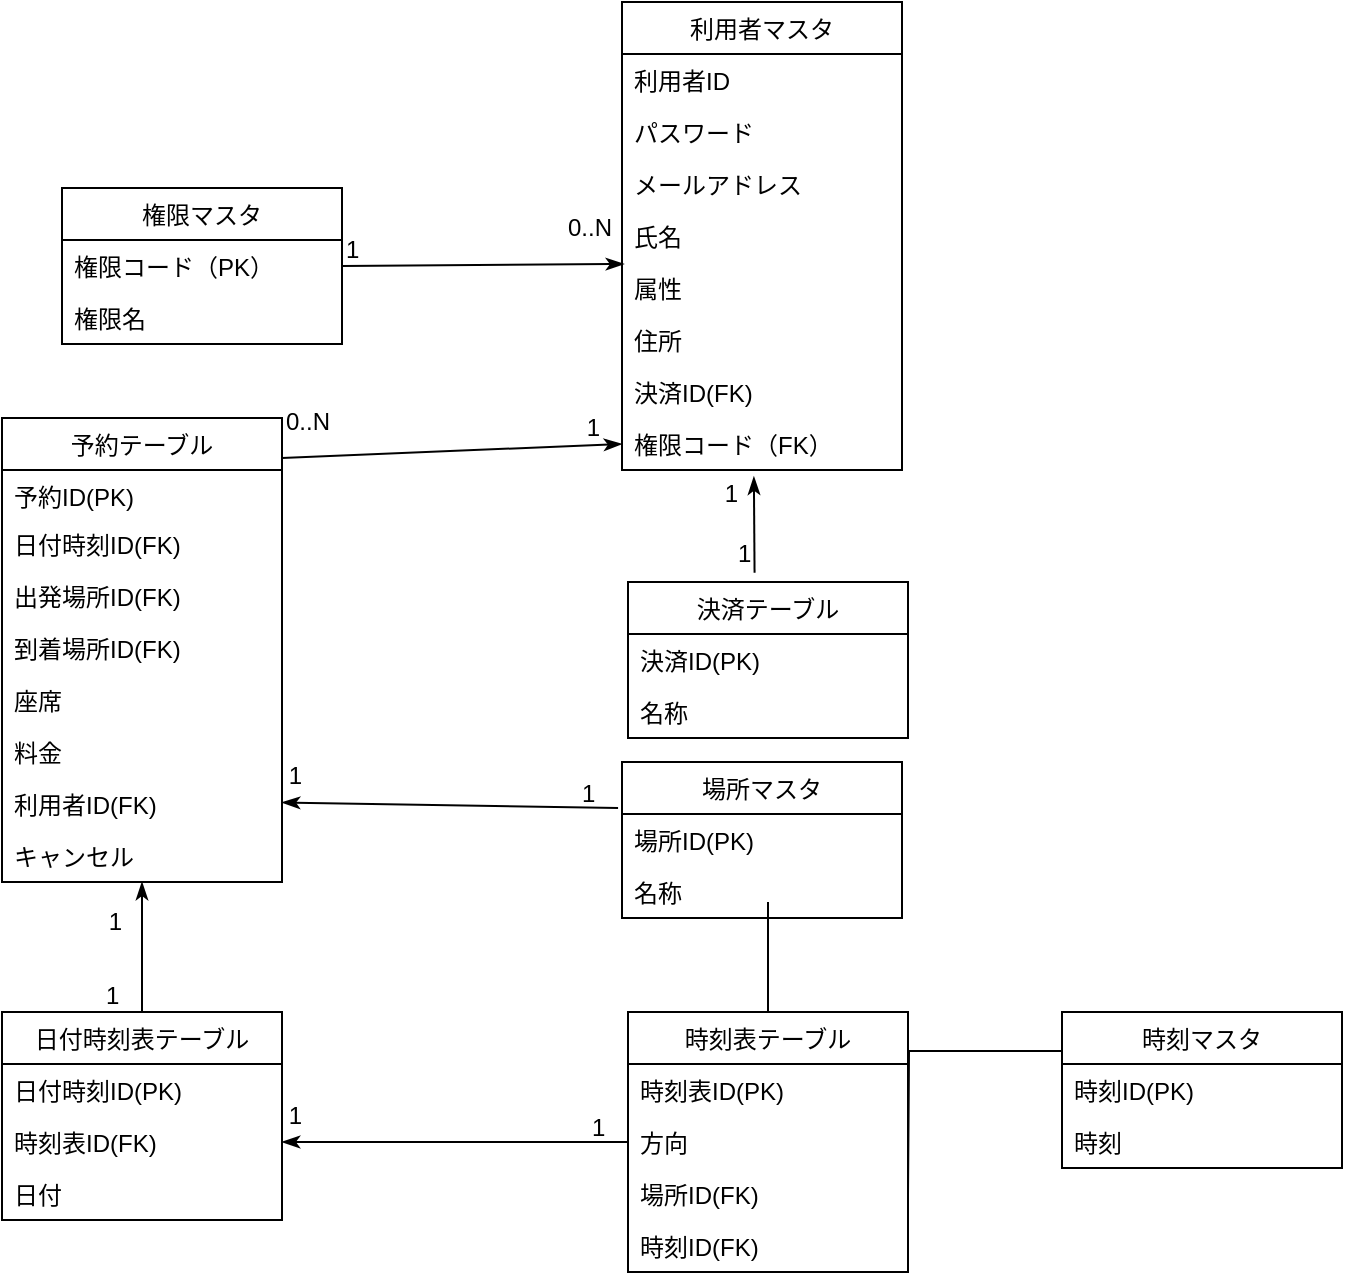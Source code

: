 <mxfile version="20.2.8" type="device"><diagram id="NwjX4xUSr6R1j_QQnWc1" name="ER図"><mxGraphModel dx="1203" dy="777" grid="1" gridSize="10" guides="1" tooltips="1" connect="1" arrows="1" fold="1" page="1" pageScale="1" pageWidth="827" pageHeight="1169" math="0" shadow="0"><root><mxCell id="0"/><mxCell id="1" parent="0"/><mxCell id="6" value="利用者マスタ" style="swimlane;fontStyle=0;childLayout=stackLayout;horizontal=1;startSize=26;horizontalStack=0;resizeParent=1;resizeParentMax=0;resizeLast=0;collapsible=1;marginBottom=0;" parent="1" vertex="1"><mxGeometry x="360" y="80" width="140" height="234" as="geometry"><mxRectangle x="344" y="120" width="100" height="26" as="alternateBounds"/></mxGeometry></mxCell><mxCell id="7" value="利用者ID" style="text;strokeColor=none;fillColor=none;align=left;verticalAlign=top;spacingLeft=4;spacingRight=4;overflow=hidden;rotatable=0;points=[[0,0.5],[1,0.5]];portConstraint=eastwest;" parent="6" vertex="1"><mxGeometry y="26" width="140" height="26" as="geometry"/></mxCell><mxCell id="20" value="パスワード" style="text;strokeColor=none;fillColor=none;align=left;verticalAlign=top;spacingLeft=4;spacingRight=4;overflow=hidden;rotatable=0;points=[[0,0.5],[1,0.5]];portConstraint=eastwest;" parent="6" vertex="1"><mxGeometry y="52" width="140" height="26" as="geometry"/></mxCell><mxCell id="vhS5rjzds5hErX9Mm6c0-130" value="メールアドレス" style="text;strokeColor=none;fillColor=none;align=left;verticalAlign=top;spacingLeft=4;spacingRight=4;overflow=hidden;rotatable=0;points=[[0,0.5],[1,0.5]];portConstraint=eastwest;" parent="6" vertex="1"><mxGeometry y="78" width="140" height="26" as="geometry"/></mxCell><mxCell id="8" value="氏名" style="text;strokeColor=none;fillColor=none;align=left;verticalAlign=top;spacingLeft=4;spacingRight=4;overflow=hidden;rotatable=0;points=[[0,0.5],[1,0.5]];portConstraint=eastwest;" parent="6" vertex="1"><mxGeometry y="104" width="140" height="26" as="geometry"/></mxCell><mxCell id="21" value="属性" style="text;strokeColor=none;fillColor=none;align=left;verticalAlign=top;spacingLeft=4;spacingRight=4;overflow=hidden;rotatable=0;points=[[0,0.5],[1,0.5]];portConstraint=eastwest;" parent="6" vertex="1"><mxGeometry y="130" width="140" height="26" as="geometry"/></mxCell><mxCell id="9" value="住所" style="text;strokeColor=none;fillColor=none;align=left;verticalAlign=top;spacingLeft=4;spacingRight=4;overflow=hidden;rotatable=0;points=[[0,0.5],[1,0.5]];portConstraint=eastwest;" parent="6" vertex="1"><mxGeometry y="156" width="140" height="26" as="geometry"/></mxCell><mxCell id="vhS5rjzds5hErX9Mm6c0-129" value="決済ID(FK)" style="text;strokeColor=none;fillColor=none;align=left;verticalAlign=top;spacingLeft=4;spacingRight=4;overflow=hidden;rotatable=0;points=[[0,0.5],[1,0.5]];portConstraint=eastwest;" parent="6" vertex="1"><mxGeometry y="182" width="140" height="26" as="geometry"/></mxCell><mxCell id="14" value="権限コード（FK）" style="text;strokeColor=none;fillColor=none;align=left;verticalAlign=top;spacingLeft=4;spacingRight=4;overflow=hidden;rotatable=0;points=[[0,0.5],[1,0.5]];portConstraint=eastwest;" parent="6" vertex="1"><mxGeometry y="208" width="140" height="26" as="geometry"/></mxCell><mxCell id="16" value="権限マスタ" style="swimlane;fontStyle=0;childLayout=stackLayout;horizontal=1;startSize=26;horizontalStack=0;resizeParent=1;resizeParentMax=0;resizeLast=0;collapsible=1;marginBottom=0;" parent="1" vertex="1"><mxGeometry x="80" y="173" width="140" height="78" as="geometry"/></mxCell><mxCell id="17" value="権限コード（PK）" style="text;strokeColor=none;fillColor=none;align=left;verticalAlign=top;spacingLeft=4;spacingRight=4;overflow=hidden;rotatable=0;points=[[0,0.5],[1,0.5]];portConstraint=eastwest;" parent="16" vertex="1"><mxGeometry y="26" width="140" height="26" as="geometry"/></mxCell><mxCell id="18" value="権限名" style="text;strokeColor=none;fillColor=none;align=left;verticalAlign=top;spacingLeft=4;spacingRight=4;overflow=hidden;rotatable=0;points=[[0,0.5],[1,0.5]];portConstraint=eastwest;" parent="16" vertex="1"><mxGeometry y="52" width="140" height="26" as="geometry"/></mxCell><mxCell id="22" value="予約テーブル" style="swimlane;fontStyle=0;childLayout=stackLayout;horizontal=1;startSize=26;horizontalStack=0;resizeParent=1;resizeParentMax=0;resizeLast=0;collapsible=1;marginBottom=0;" parent="1" vertex="1"><mxGeometry x="50" y="288" width="140" height="232" as="geometry"/></mxCell><mxCell id="23" value="予約ID(PK)" style="text;strokeColor=none;fillColor=none;align=left;verticalAlign=top;spacingLeft=4;spacingRight=4;overflow=hidden;rotatable=0;points=[[0,0.5],[1,0.5]];portConstraint=eastwest;" parent="22" vertex="1"><mxGeometry y="26" width="140" height="24" as="geometry"/></mxCell><mxCell id="i9SUnOUnmOeIGSJniS7g-86" value="日付時刻ID(FK)" style="text;strokeColor=none;fillColor=none;align=left;verticalAlign=top;spacingLeft=4;spacingRight=4;overflow=hidden;rotatable=0;points=[[0,0.5],[1,0.5]];portConstraint=eastwest;" parent="22" vertex="1"><mxGeometry y="50" width="140" height="26" as="geometry"/></mxCell><mxCell id="24" value="出発場所ID(FK)" style="text;strokeColor=none;fillColor=none;align=left;verticalAlign=top;spacingLeft=4;spacingRight=4;overflow=hidden;rotatable=0;points=[[0,0.5],[1,0.5]];portConstraint=eastwest;" parent="22" vertex="1"><mxGeometry y="76" width="140" height="26" as="geometry"/></mxCell><mxCell id="vhS5rjzds5hErX9Mm6c0-132" value="到着場所ID(FK)" style="text;strokeColor=none;fillColor=none;align=left;verticalAlign=top;spacingLeft=4;spacingRight=4;overflow=hidden;rotatable=0;points=[[0,0.5],[1,0.5]];portConstraint=eastwest;" parent="22" vertex="1"><mxGeometry y="102" width="140" height="26" as="geometry"/></mxCell><mxCell id="vhS5rjzds5hErX9Mm6c0-133" value="座席" style="text;strokeColor=none;fillColor=none;align=left;verticalAlign=top;spacingLeft=4;spacingRight=4;overflow=hidden;rotatable=0;points=[[0,0.5],[1,0.5]];portConstraint=eastwest;" parent="22" vertex="1"><mxGeometry y="128" width="140" height="26" as="geometry"/></mxCell><mxCell id="vhS5rjzds5hErX9Mm6c0-134" value="料金" style="text;strokeColor=none;fillColor=none;align=left;verticalAlign=top;spacingLeft=4;spacingRight=4;overflow=hidden;rotatable=0;points=[[0,0.5],[1,0.5]];portConstraint=eastwest;" parent="22" vertex="1"><mxGeometry y="154" width="140" height="26" as="geometry"/></mxCell><mxCell id="H7TVrJzQn0yAuvB6bkim-93" value="利用者ID(FK)" style="text;strokeColor=none;fillColor=none;align=left;verticalAlign=top;spacingLeft=4;spacingRight=4;overflow=hidden;rotatable=0;points=[[0,0.5],[1,0.5]];portConstraint=eastwest;" parent="22" vertex="1"><mxGeometry y="180" width="140" height="26" as="geometry"/></mxCell><mxCell id="SE-vcxBepGpKw4Kud5EH-68" value="" style="endArrow=classicThin;html=1;entryX=1;entryY=0.5;entryDx=0;entryDy=0;endFill=1;exitX=-0.014;exitY=-0.115;exitDx=0;exitDy=0;exitPerimeter=0;" edge="1" parent="22" source="SE-vcxBepGpKw4Kud5EH-66"><mxGeometry relative="1" as="geometry"><mxPoint x="280" y="192" as="sourcePoint"/><mxPoint x="140" y="192.23" as="targetPoint"/></mxGeometry></mxCell><mxCell id="SE-vcxBepGpKw4Kud5EH-69" value="1" style="resizable=0;html=1;align=left;verticalAlign=bottom;" connectable="0" vertex="1" parent="SE-vcxBepGpKw4Kud5EH-68"><mxGeometry x="-1" relative="1" as="geometry"><mxPoint x="-20" y="1" as="offset"/></mxGeometry></mxCell><mxCell id="SE-vcxBepGpKw4Kud5EH-70" value="1" style="resizable=0;html=1;align=right;verticalAlign=bottom;" connectable="0" vertex="1" parent="SE-vcxBepGpKw4Kud5EH-68"><mxGeometry x="1" relative="1" as="geometry"><mxPoint x="10" y="-5" as="offset"/></mxGeometry></mxCell><mxCell id="2J6mYlD-NZ7pd0qNfC2c-101" value="キャンセル" style="text;strokeColor=none;fillColor=none;align=left;verticalAlign=top;spacingLeft=4;spacingRight=4;overflow=hidden;rotatable=0;points=[[0,0.5],[1,0.5]];portConstraint=eastwest;" vertex="1" parent="22"><mxGeometry y="206" width="140" height="26" as="geometry"/></mxCell><mxCell id="54" value="" style="endArrow=classicThin;html=1;entryX=0;entryY=0.5;entryDx=0;entryDy=0;endFill=1;exitX=1;exitY=0.086;exitDx=0;exitDy=0;exitPerimeter=0;" parent="1" source="22" target="14" edge="1"><mxGeometry relative="1" as="geometry"><mxPoint x="470" y="600" as="sourcePoint"/><mxPoint x="344" y="392.604" as="targetPoint"/></mxGeometry></mxCell><mxCell id="55" value="0..N" style="resizable=0;html=1;align=left;verticalAlign=bottom;" parent="54" connectable="0" vertex="1"><mxGeometry x="-1" relative="1" as="geometry"><mxPoint y="-9" as="offset"/></mxGeometry></mxCell><mxCell id="56" value="1" style="resizable=0;html=1;align=right;verticalAlign=bottom;" parent="54" connectable="0" vertex="1"><mxGeometry x="1" relative="1" as="geometry"><mxPoint x="-10" as="offset"/></mxGeometry></mxCell><mxCell id="63" value="" style="endArrow=classicThin;html=1;entryX=0.007;entryY=0.038;entryDx=0;entryDy=0;endFill=1;exitX=1;exitY=0.5;exitDx=0;exitDy=0;entryPerimeter=0;" parent="1" source="17" target="21" edge="1"><mxGeometry relative="1" as="geometry"><mxPoint x="470" y="650" as="sourcePoint"/><mxPoint x="674" y="650" as="targetPoint"/></mxGeometry></mxCell><mxCell id="64" value="1" style="resizable=0;html=1;align=left;verticalAlign=bottom;" parent="63" connectable="0" vertex="1"><mxGeometry x="-1" relative="1" as="geometry"/></mxCell><mxCell id="65" value="0..N" style="resizable=0;html=1;align=right;verticalAlign=bottom;" parent="63" connectable="0" vertex="1"><mxGeometry x="1" relative="1" as="geometry"><mxPoint x="-5" y="-9" as="offset"/></mxGeometry></mxCell><mxCell id="vhS5rjzds5hErX9Mm6c0-150" value="決済テーブル" style="swimlane;fontStyle=0;childLayout=stackLayout;horizontal=1;startSize=26;horizontalStack=0;resizeParent=1;resizeParentMax=0;resizeLast=0;collapsible=1;marginBottom=0;" parent="1" vertex="1"><mxGeometry x="363" y="370" width="140" height="78" as="geometry"/></mxCell><mxCell id="vhS5rjzds5hErX9Mm6c0-151" value="決済ID(PK)" style="text;strokeColor=none;fillColor=none;align=left;verticalAlign=top;spacingLeft=4;spacingRight=4;overflow=hidden;rotatable=0;points=[[0,0.5],[1,0.5]];portConstraint=eastwest;" parent="vhS5rjzds5hErX9Mm6c0-150" vertex="1"><mxGeometry y="26" width="140" height="26" as="geometry"/></mxCell><mxCell id="vhS5rjzds5hErX9Mm6c0-152" value="名称" style="text;strokeColor=none;fillColor=none;align=left;verticalAlign=top;spacingLeft=4;spacingRight=4;overflow=hidden;rotatable=0;points=[[0,0.5],[1,0.5]];portConstraint=eastwest;" parent="vhS5rjzds5hErX9Mm6c0-150" vertex="1"><mxGeometry y="52" width="140" height="26" as="geometry"/></mxCell><mxCell id="vhS5rjzds5hErX9Mm6c0-166" value="日付時刻表テーブル" style="swimlane;fontStyle=0;childLayout=stackLayout;horizontal=1;startSize=26;horizontalStack=0;resizeParent=1;resizeParentMax=0;resizeLast=0;collapsible=1;marginBottom=0;" parent="1" vertex="1"><mxGeometry x="50" y="585" width="140" height="104" as="geometry"/></mxCell><mxCell id="2J6mYlD-NZ7pd0qNfC2c-86" value="日付時刻ID(PK)" style="text;strokeColor=none;fillColor=none;align=left;verticalAlign=top;spacingLeft=4;spacingRight=4;overflow=hidden;rotatable=0;points=[[0,0.5],[1,0.5]];portConstraint=eastwest;" vertex="1" parent="vhS5rjzds5hErX9Mm6c0-166"><mxGeometry y="26" width="140" height="26" as="geometry"/></mxCell><mxCell id="2J6mYlD-NZ7pd0qNfC2c-87" value="時刻表ID(FK)" style="text;strokeColor=none;fillColor=none;align=left;verticalAlign=top;spacingLeft=4;spacingRight=4;overflow=hidden;rotatable=0;points=[[0,0.5],[1,0.5]];portConstraint=eastwest;" vertex="1" parent="vhS5rjzds5hErX9Mm6c0-166"><mxGeometry y="52" width="140" height="26" as="geometry"/></mxCell><mxCell id="vhS5rjzds5hErX9Mm6c0-171" value="日付" style="text;strokeColor=none;fillColor=none;align=left;verticalAlign=top;spacingLeft=4;spacingRight=4;overflow=hidden;rotatable=0;points=[[0,0.5],[1,0.5]];portConstraint=eastwest;" parent="vhS5rjzds5hErX9Mm6c0-166" vertex="1"><mxGeometry y="78" width="140" height="26" as="geometry"/></mxCell><mxCell id="vhS5rjzds5hErX9Mm6c0-172" value="時刻表テーブル" style="swimlane;fontStyle=0;childLayout=stackLayout;horizontal=1;startSize=26;horizontalStack=0;resizeParent=1;resizeParentMax=0;resizeLast=0;collapsible=1;marginBottom=0;" parent="1" vertex="1"><mxGeometry x="363" y="585" width="140" height="130" as="geometry"/></mxCell><mxCell id="H7TVrJzQn0yAuvB6bkim-104" value="時刻表ID(PK)" style="text;strokeColor=none;fillColor=none;align=left;verticalAlign=top;spacingLeft=4;spacingRight=4;overflow=hidden;rotatable=0;points=[[0,0.5],[1,0.5]];portConstraint=eastwest;" parent="vhS5rjzds5hErX9Mm6c0-172" vertex="1"><mxGeometry y="26" width="140" height="26" as="geometry"/></mxCell><mxCell id="H7TVrJzQn0yAuvB6bkim-106" value="方向" style="text;strokeColor=none;fillColor=none;align=left;verticalAlign=top;spacingLeft=4;spacingRight=4;overflow=hidden;rotatable=0;points=[[0,0.5],[1,0.5]];portConstraint=eastwest;" parent="vhS5rjzds5hErX9Mm6c0-172" vertex="1"><mxGeometry y="52" width="140" height="26" as="geometry"/></mxCell><mxCell id="2J6mYlD-NZ7pd0qNfC2c-105" value="場所ID(FK)" style="text;strokeColor=none;fillColor=none;align=left;verticalAlign=top;spacingLeft=4;spacingRight=4;overflow=hidden;rotatable=0;points=[[0,0.5],[1,0.5]];portConstraint=eastwest;" vertex="1" parent="vhS5rjzds5hErX9Mm6c0-172"><mxGeometry y="78" width="140" height="26" as="geometry"/></mxCell><mxCell id="2J6mYlD-NZ7pd0qNfC2c-106" value="時刻ID(FK)" style="text;strokeColor=none;fillColor=none;align=left;verticalAlign=top;spacingLeft=4;spacingRight=4;overflow=hidden;rotatable=0;points=[[0,0.5],[1,0.5]];portConstraint=eastwest;" vertex="1" parent="vhS5rjzds5hErX9Mm6c0-172"><mxGeometry y="104" width="140" height="26" as="geometry"/></mxCell><mxCell id="vhS5rjzds5hErX9Mm6c0-177" value="" style="endArrow=classicThin;html=1;entryX=0.471;entryY=1.128;entryDx=0;entryDy=0;endFill=1;exitX=0.452;exitY=-0.06;exitDx=0;exitDy=0;exitPerimeter=0;entryPerimeter=0;" parent="1" source="vhS5rjzds5hErX9Mm6c0-150" target="14" edge="1"><mxGeometry relative="1" as="geometry"><mxPoint x="230" y="349" as="sourcePoint"/><mxPoint x="370" y="311" as="targetPoint"/></mxGeometry></mxCell><mxCell id="vhS5rjzds5hErX9Mm6c0-178" value="1" style="resizable=0;html=1;align=left;verticalAlign=bottom;" parent="vhS5rjzds5hErX9Mm6c0-177" connectable="0" vertex="1"><mxGeometry x="-1" relative="1" as="geometry"><mxPoint x="-10" y="-1" as="offset"/></mxGeometry></mxCell><mxCell id="vhS5rjzds5hErX9Mm6c0-179" value="1" style="resizable=0;html=1;align=right;verticalAlign=bottom;" parent="vhS5rjzds5hErX9Mm6c0-177" connectable="0" vertex="1"><mxGeometry x="1" relative="1" as="geometry"><mxPoint x="-7" y="17" as="offset"/></mxGeometry></mxCell><mxCell id="vhS5rjzds5hErX9Mm6c0-180" value="" style="endArrow=classicThin;html=1;entryX=1;entryY=0.5;entryDx=0;entryDy=0;endFill=1;exitX=0;exitY=0.5;exitDx=0;exitDy=0;" parent="1" source="H7TVrJzQn0yAuvB6bkim-106" target="2J6mYlD-NZ7pd0qNfC2c-87" edge="1"><mxGeometry relative="1" as="geometry"><mxPoint x="570" y="609" as="sourcePoint"/><mxPoint x="470" y="687" as="targetPoint"/></mxGeometry></mxCell><mxCell id="vhS5rjzds5hErX9Mm6c0-181" value="1" style="resizable=0;html=1;align=left;verticalAlign=bottom;" parent="vhS5rjzds5hErX9Mm6c0-180" connectable="0" vertex="1"><mxGeometry x="-1" relative="1" as="geometry"><mxPoint x="-20" y="1" as="offset"/></mxGeometry></mxCell><mxCell id="vhS5rjzds5hErX9Mm6c0-182" value="1" style="resizable=0;html=1;align=right;verticalAlign=bottom;" parent="vhS5rjzds5hErX9Mm6c0-180" connectable="0" vertex="1"><mxGeometry x="1" relative="1" as="geometry"><mxPoint x="10" y="-5" as="offset"/></mxGeometry></mxCell><mxCell id="2J6mYlD-NZ7pd0qNfC2c-102" value="" style="endArrow=classicThin;html=1;endFill=1;" edge="1" parent="1" source="vhS5rjzds5hErX9Mm6c0-166" target="2J6mYlD-NZ7pd0qNfC2c-101"><mxGeometry relative="1" as="geometry"><mxPoint x="580" y="619" as="sourcePoint"/><mxPoint x="190" y="620" as="targetPoint"/></mxGeometry></mxCell><mxCell id="2J6mYlD-NZ7pd0qNfC2c-103" value="1" style="resizable=0;html=1;align=left;verticalAlign=bottom;" connectable="0" vertex="1" parent="2J6mYlD-NZ7pd0qNfC2c-102"><mxGeometry x="-1" relative="1" as="geometry"><mxPoint x="-20" as="offset"/></mxGeometry></mxCell><mxCell id="2J6mYlD-NZ7pd0qNfC2c-104" value="1" style="resizable=0;html=1;align=right;verticalAlign=bottom;" connectable="0" vertex="1" parent="2J6mYlD-NZ7pd0qNfC2c-102"><mxGeometry x="1" relative="1" as="geometry"><mxPoint x="-10" y="28" as="offset"/></mxGeometry></mxCell><mxCell id="SE-vcxBepGpKw4Kud5EH-65" value="場所マスタ" style="swimlane;fontStyle=0;childLayout=stackLayout;horizontal=1;startSize=26;horizontalStack=0;resizeParent=1;resizeParentMax=0;resizeLast=0;collapsible=1;marginBottom=0;" vertex="1" parent="1"><mxGeometry x="360" y="460" width="140" height="78" as="geometry"/></mxCell><mxCell id="SE-vcxBepGpKw4Kud5EH-66" value="場所ID(PK)" style="text;strokeColor=none;fillColor=none;align=left;verticalAlign=top;spacingLeft=4;spacingRight=4;overflow=hidden;rotatable=0;points=[[0,0.5],[1,0.5]];portConstraint=eastwest;" vertex="1" parent="SE-vcxBepGpKw4Kud5EH-65"><mxGeometry y="26" width="140" height="26" as="geometry"/></mxCell><mxCell id="SE-vcxBepGpKw4Kud5EH-67" value="名称" style="text;strokeColor=none;fillColor=none;align=left;verticalAlign=top;spacingLeft=4;spacingRight=4;overflow=hidden;rotatable=0;points=[[0,0.5],[1,0.5]];portConstraint=eastwest;" vertex="1" parent="SE-vcxBepGpKw4Kud5EH-65"><mxGeometry y="52" width="140" height="26" as="geometry"/></mxCell><mxCell id="SE-vcxBepGpKw4Kud5EH-74" value="" style="edgeStyle=orthogonalEdgeStyle;rounded=0;orthogonalLoop=1;jettySize=auto;html=1;strokeColor=default;startArrow=none;startFill=0;endArrow=none;endFill=0;exitX=0;exitY=0.25;exitDx=0;exitDy=0;" edge="1" parent="1" source="SE-vcxBepGpKw4Kud5EH-71"><mxGeometry relative="1" as="geometry"><mxPoint x="510" y="670" as="sourcePoint"/><mxPoint x="503" y="676.077" as="targetPoint"/></mxGeometry></mxCell><mxCell id="SE-vcxBepGpKw4Kud5EH-71" value="時刻マスタ" style="swimlane;fontStyle=0;childLayout=stackLayout;horizontal=1;startSize=26;horizontalStack=0;resizeParent=1;resizeParentMax=0;resizeLast=0;collapsible=1;marginBottom=0;" vertex="1" parent="1"><mxGeometry x="580" y="585" width="140" height="78" as="geometry"/></mxCell><mxCell id="SE-vcxBepGpKw4Kud5EH-72" value="時刻ID(PK)" style="text;strokeColor=none;fillColor=none;align=left;verticalAlign=top;spacingLeft=4;spacingRight=4;overflow=hidden;rotatable=0;points=[[0,0.5],[1,0.5]];portConstraint=eastwest;" vertex="1" parent="SE-vcxBepGpKw4Kud5EH-71"><mxGeometry y="26" width="140" height="26" as="geometry"/></mxCell><mxCell id="SE-vcxBepGpKw4Kud5EH-73" value="時刻" style="text;strokeColor=none;fillColor=none;align=left;verticalAlign=top;spacingLeft=4;spacingRight=4;overflow=hidden;rotatable=0;points=[[0,0.5],[1,0.5]];portConstraint=eastwest;" vertex="1" parent="SE-vcxBepGpKw4Kud5EH-71"><mxGeometry y="52" width="140" height="26" as="geometry"/></mxCell><mxCell id="SE-vcxBepGpKw4Kud5EH-77" style="edgeStyle=orthogonalEdgeStyle;rounded=0;orthogonalLoop=1;jettySize=auto;html=1;entryX=0.5;entryY=0;entryDx=0;entryDy=0;strokeColor=default;startArrow=none;startFill=0;endArrow=none;endFill=0;" edge="1" parent="1" target="vhS5rjzds5hErX9Mm6c0-172"><mxGeometry relative="1" as="geometry"><mxPoint x="433" y="540" as="sourcePoint"/><Array as="points"><mxPoint x="433" y="530"/><mxPoint x="433" y="530"/></Array></mxGeometry></mxCell></root></mxGraphModel></diagram></mxfile>